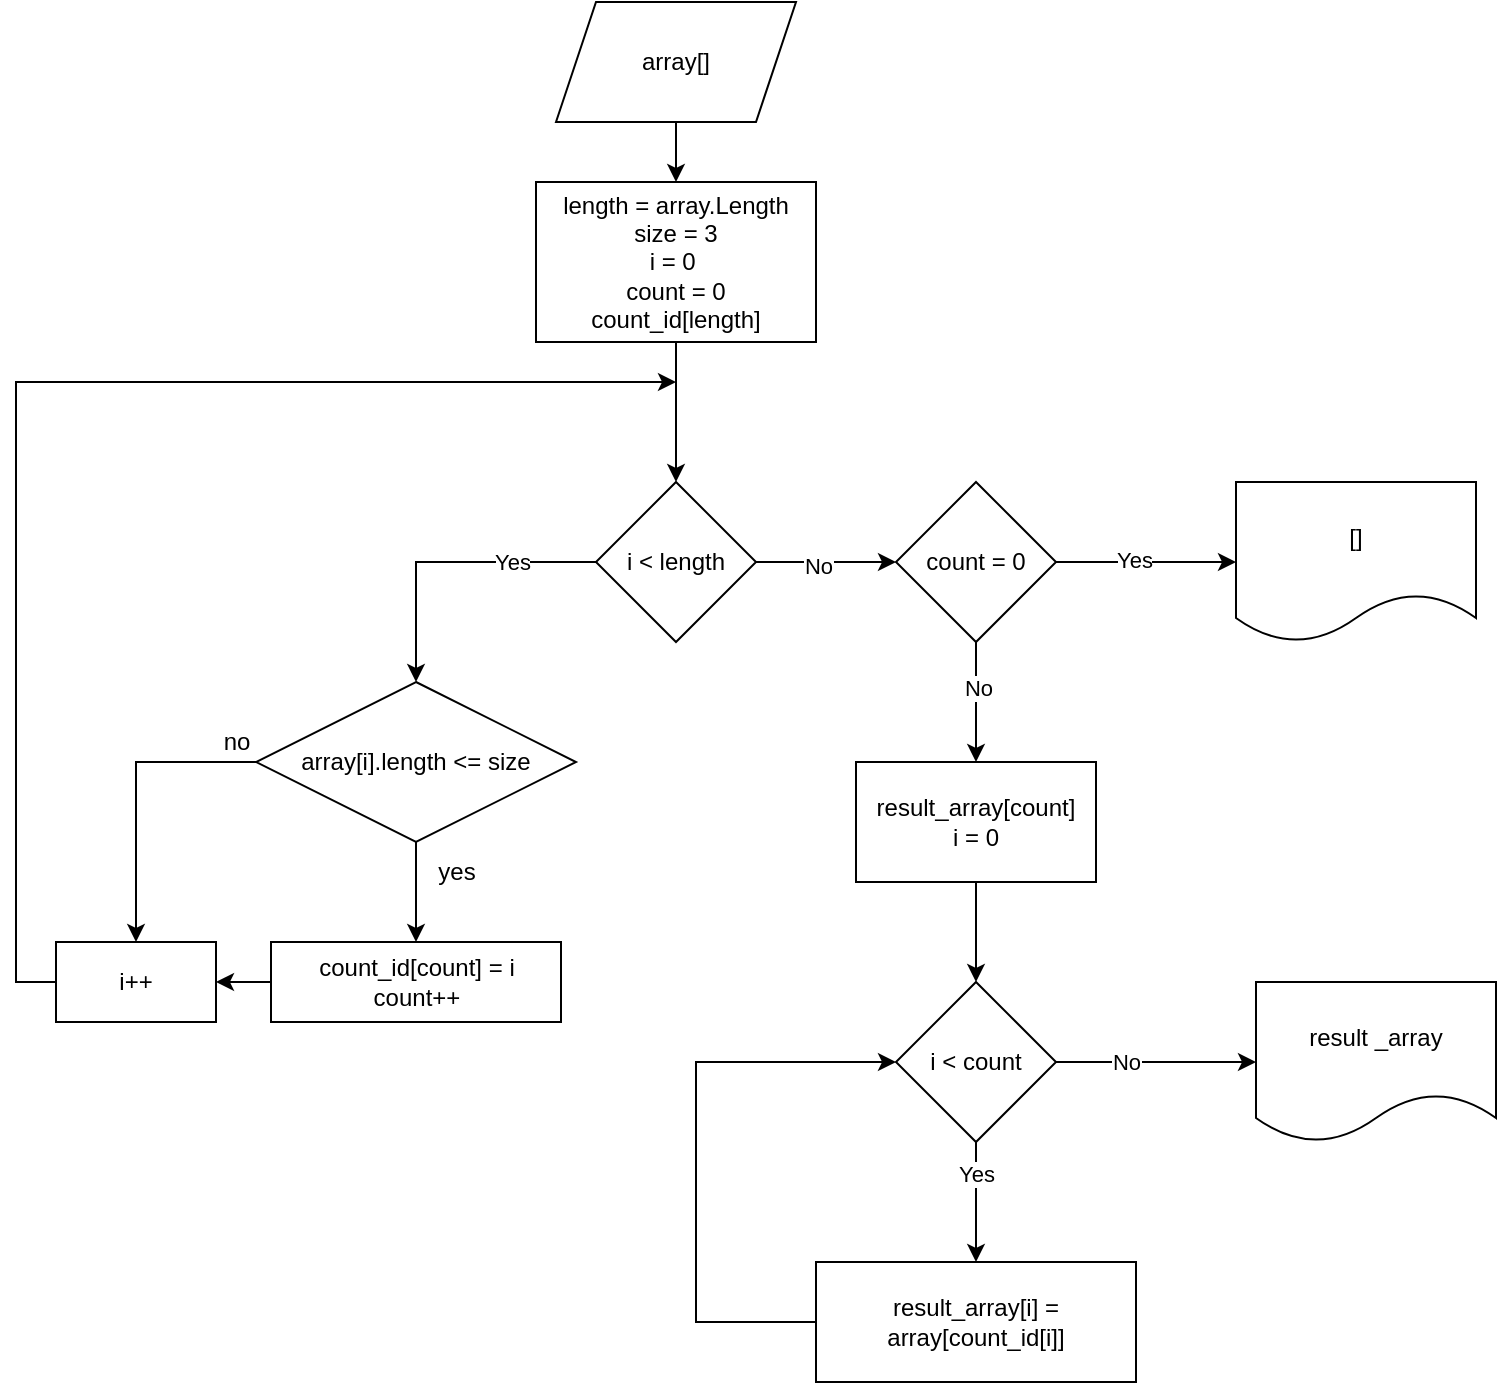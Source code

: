 <mxfile version="21.1.1" type="device">
  <diagram id="C5RBs43oDa-KdzZeNtuy" name="Page-1">
    <mxGraphModel dx="880" dy="412" grid="1" gridSize="10" guides="1" tooltips="1" connect="1" arrows="1" fold="1" page="1" pageScale="1" pageWidth="827" pageHeight="1169" math="0" shadow="0">
      <root>
        <mxCell id="WIyWlLk6GJQsqaUBKTNV-0" />
        <mxCell id="WIyWlLk6GJQsqaUBKTNV-1" parent="WIyWlLk6GJQsqaUBKTNV-0" />
        <mxCell id="zPVXZnuw8CtYa3LySB9f-2" style="edgeStyle=orthogonalEdgeStyle;rounded=0;orthogonalLoop=1;jettySize=auto;html=1;entryX=0.5;entryY=0;entryDx=0;entryDy=0;" parent="WIyWlLk6GJQsqaUBKTNV-1" target="zPVXZnuw8CtYa3LySB9f-1" edge="1">
          <mxGeometry relative="1" as="geometry">
            <mxPoint x="410" y="120" as="sourcePoint" />
            <Array as="points">
              <mxPoint x="410" y="100" />
              <mxPoint x="410" y="100" />
            </Array>
          </mxGeometry>
        </mxCell>
        <mxCell id="zPVXZnuw8CtYa3LySB9f-4" style="edgeStyle=orthogonalEdgeStyle;rounded=0;orthogonalLoop=1;jettySize=auto;html=1;entryX=0.5;entryY=0;entryDx=0;entryDy=0;" parent="WIyWlLk6GJQsqaUBKTNV-1" source="zPVXZnuw8CtYa3LySB9f-1" target="zPVXZnuw8CtYa3LySB9f-3" edge="1">
          <mxGeometry relative="1" as="geometry" />
        </mxCell>
        <mxCell id="zPVXZnuw8CtYa3LySB9f-1" value="length = array.Length&lt;br&gt;size = 3&lt;br&gt;i = 0&amp;nbsp;&lt;br&gt;count = 0&lt;br&gt;count_id[length]" style="rounded=0;whiteSpace=wrap;html=1;" parent="WIyWlLk6GJQsqaUBKTNV-1" vertex="1">
          <mxGeometry x="340" y="130" width="140" height="80" as="geometry" />
        </mxCell>
        <mxCell id="zPVXZnuw8CtYa3LySB9f-29" style="edgeStyle=orthogonalEdgeStyle;rounded=0;orthogonalLoop=1;jettySize=auto;html=1;exitX=1;exitY=0.5;exitDx=0;exitDy=0;entryX=0;entryY=0.5;entryDx=0;entryDy=0;" parent="WIyWlLk6GJQsqaUBKTNV-1" source="zPVXZnuw8CtYa3LySB9f-3" target="zPVXZnuw8CtYa3LySB9f-27" edge="1">
          <mxGeometry relative="1" as="geometry" />
        </mxCell>
        <mxCell id="-yg4Ramc9EevV9zB1kC_-4" value="No" style="edgeLabel;html=1;align=center;verticalAlign=middle;resizable=0;points=[];" vertex="1" connectable="0" parent="zPVXZnuw8CtYa3LySB9f-29">
          <mxGeometry x="-0.114" y="-2" relative="1" as="geometry">
            <mxPoint as="offset" />
          </mxGeometry>
        </mxCell>
        <mxCell id="-yg4Ramc9EevV9zB1kC_-3" style="edgeStyle=orthogonalEdgeStyle;rounded=0;orthogonalLoop=1;jettySize=auto;html=1;entryX=0.5;entryY=0;entryDx=0;entryDy=0;" edge="1" parent="WIyWlLk6GJQsqaUBKTNV-1" source="zPVXZnuw8CtYa3LySB9f-3" target="zPVXZnuw8CtYa3LySB9f-5">
          <mxGeometry relative="1" as="geometry">
            <mxPoint x="220" y="320" as="targetPoint" />
          </mxGeometry>
        </mxCell>
        <mxCell id="-yg4Ramc9EevV9zB1kC_-5" value="Yes" style="edgeLabel;html=1;align=center;verticalAlign=middle;resizable=0;points=[];" vertex="1" connectable="0" parent="-yg4Ramc9EevV9zB1kC_-3">
          <mxGeometry x="-0.433" relative="1" as="geometry">
            <mxPoint as="offset" />
          </mxGeometry>
        </mxCell>
        <mxCell id="zPVXZnuw8CtYa3LySB9f-3" value="i &amp;lt; length" style="rhombus;whiteSpace=wrap;html=1;" parent="WIyWlLk6GJQsqaUBKTNV-1" vertex="1">
          <mxGeometry x="370" y="280" width="80" height="80" as="geometry" />
        </mxCell>
        <mxCell id="zPVXZnuw8CtYa3LySB9f-9" style="edgeStyle=orthogonalEdgeStyle;rounded=0;orthogonalLoop=1;jettySize=auto;html=1;entryX=0.5;entryY=0;entryDx=0;entryDy=0;" parent="WIyWlLk6GJQsqaUBKTNV-1" source="zPVXZnuw8CtYa3LySB9f-5" target="zPVXZnuw8CtYa3LySB9f-8" edge="1">
          <mxGeometry relative="1" as="geometry" />
        </mxCell>
        <mxCell id="zPVXZnuw8CtYa3LySB9f-13" style="edgeStyle=orthogonalEdgeStyle;rounded=0;orthogonalLoop=1;jettySize=auto;html=1;" parent="WIyWlLk6GJQsqaUBKTNV-1" source="zPVXZnuw8CtYa3LySB9f-5" target="zPVXZnuw8CtYa3LySB9f-11" edge="1">
          <mxGeometry relative="1" as="geometry" />
        </mxCell>
        <mxCell id="zPVXZnuw8CtYa3LySB9f-5" value="array[i].length &amp;lt;= size" style="rhombus;whiteSpace=wrap;html=1;" parent="WIyWlLk6GJQsqaUBKTNV-1" vertex="1">
          <mxGeometry x="200" y="380" width="160" height="80" as="geometry" />
        </mxCell>
        <mxCell id="zPVXZnuw8CtYa3LySB9f-12" style="edgeStyle=orthogonalEdgeStyle;rounded=0;orthogonalLoop=1;jettySize=auto;html=1;entryX=1;entryY=0.5;entryDx=0;entryDy=0;" parent="WIyWlLk6GJQsqaUBKTNV-1" source="zPVXZnuw8CtYa3LySB9f-8" target="zPVXZnuw8CtYa3LySB9f-11" edge="1">
          <mxGeometry relative="1" as="geometry" />
        </mxCell>
        <mxCell id="zPVXZnuw8CtYa3LySB9f-8" value="count_id[count] = i&lt;br&gt;count++" style="rounded=0;whiteSpace=wrap;html=1;" parent="WIyWlLk6GJQsqaUBKTNV-1" vertex="1">
          <mxGeometry x="207.5" y="510" width="145" height="40" as="geometry" />
        </mxCell>
        <mxCell id="zPVXZnuw8CtYa3LySB9f-10" value="yes" style="text;html=1;align=center;verticalAlign=middle;resizable=0;points=[];autosize=1;strokeColor=none;fillColor=none;" parent="WIyWlLk6GJQsqaUBKTNV-1" vertex="1">
          <mxGeometry x="280" y="460" width="40" height="30" as="geometry" />
        </mxCell>
        <mxCell id="-yg4Ramc9EevV9zB1kC_-6" style="edgeStyle=orthogonalEdgeStyle;rounded=0;orthogonalLoop=1;jettySize=auto;html=1;" edge="1" parent="WIyWlLk6GJQsqaUBKTNV-1" source="zPVXZnuw8CtYa3LySB9f-11">
          <mxGeometry relative="1" as="geometry">
            <mxPoint x="410" y="230" as="targetPoint" />
            <Array as="points">
              <mxPoint x="80" y="530" />
              <mxPoint x="80" y="230" />
            </Array>
          </mxGeometry>
        </mxCell>
        <mxCell id="zPVXZnuw8CtYa3LySB9f-11" value="i++" style="rounded=0;whiteSpace=wrap;html=1;" parent="WIyWlLk6GJQsqaUBKTNV-1" vertex="1">
          <mxGeometry x="100" y="510" width="80" height="40" as="geometry" />
        </mxCell>
        <mxCell id="zPVXZnuw8CtYa3LySB9f-14" value="no" style="text;html=1;align=center;verticalAlign=middle;resizable=0;points=[];autosize=1;strokeColor=none;fillColor=none;" parent="WIyWlLk6GJQsqaUBKTNV-1" vertex="1">
          <mxGeometry x="170" y="395" width="40" height="30" as="geometry" />
        </mxCell>
        <mxCell id="zPVXZnuw8CtYa3LySB9f-20" style="edgeStyle=orthogonalEdgeStyle;rounded=0;orthogonalLoop=1;jettySize=auto;html=1;entryX=0.5;entryY=0;entryDx=0;entryDy=0;" parent="WIyWlLk6GJQsqaUBKTNV-1" source="zPVXZnuw8CtYa3LySB9f-16" target="zPVXZnuw8CtYa3LySB9f-19" edge="1">
          <mxGeometry relative="1" as="geometry" />
        </mxCell>
        <mxCell id="zPVXZnuw8CtYa3LySB9f-16" value="result_array[count]&lt;br&gt;i = 0" style="rounded=0;whiteSpace=wrap;html=1;" parent="WIyWlLk6GJQsqaUBKTNV-1" vertex="1">
          <mxGeometry x="500" y="420" width="120" height="60" as="geometry" />
        </mxCell>
        <mxCell id="-yg4Ramc9EevV9zB1kC_-18" style="edgeStyle=orthogonalEdgeStyle;rounded=0;orthogonalLoop=1;jettySize=auto;html=1;" edge="1" parent="WIyWlLk6GJQsqaUBKTNV-1" source="zPVXZnuw8CtYa3LySB9f-19" target="-yg4Ramc9EevV9zB1kC_-8">
          <mxGeometry relative="1" as="geometry" />
        </mxCell>
        <mxCell id="-yg4Ramc9EevV9zB1kC_-19" value="No" style="edgeLabel;html=1;align=center;verticalAlign=middle;resizable=0;points=[];" vertex="1" connectable="0" parent="-yg4Ramc9EevV9zB1kC_-18">
          <mxGeometry x="-0.314" y="-3" relative="1" as="geometry">
            <mxPoint y="-3" as="offset" />
          </mxGeometry>
        </mxCell>
        <mxCell id="zPVXZnuw8CtYa3LySB9f-19" value="i &amp;lt; count" style="rhombus;whiteSpace=wrap;html=1;" parent="WIyWlLk6GJQsqaUBKTNV-1" vertex="1">
          <mxGeometry x="520" y="530" width="80" height="80" as="geometry" />
        </mxCell>
        <mxCell id="zPVXZnuw8CtYa3LySB9f-30" style="edgeStyle=orthogonalEdgeStyle;rounded=0;orthogonalLoop=1;jettySize=auto;html=1;" parent="WIyWlLk6GJQsqaUBKTNV-1" source="zPVXZnuw8CtYa3LySB9f-27" target="zPVXZnuw8CtYa3LySB9f-16" edge="1">
          <mxGeometry relative="1" as="geometry" />
        </mxCell>
        <mxCell id="-yg4Ramc9EevV9zB1kC_-14" value="No" style="edgeLabel;html=1;align=center;verticalAlign=middle;resizable=0;points=[];" vertex="1" connectable="0" parent="zPVXZnuw8CtYa3LySB9f-30">
          <mxGeometry x="-0.233" y="1" relative="1" as="geometry">
            <mxPoint as="offset" />
          </mxGeometry>
        </mxCell>
        <mxCell id="-yg4Ramc9EevV9zB1kC_-12" style="edgeStyle=orthogonalEdgeStyle;rounded=0;orthogonalLoop=1;jettySize=auto;html=1;" edge="1" parent="WIyWlLk6GJQsqaUBKTNV-1" source="zPVXZnuw8CtYa3LySB9f-27" target="-yg4Ramc9EevV9zB1kC_-7">
          <mxGeometry relative="1" as="geometry" />
        </mxCell>
        <mxCell id="-yg4Ramc9EevV9zB1kC_-13" value="Yes" style="edgeLabel;html=1;align=center;verticalAlign=middle;resizable=0;points=[];" vertex="1" connectable="0" parent="-yg4Ramc9EevV9zB1kC_-12">
          <mxGeometry x="-0.133" y="1" relative="1" as="geometry">
            <mxPoint as="offset" />
          </mxGeometry>
        </mxCell>
        <mxCell id="zPVXZnuw8CtYa3LySB9f-27" value="count = 0" style="rhombus;whiteSpace=wrap;html=1;" parent="WIyWlLk6GJQsqaUBKTNV-1" vertex="1">
          <mxGeometry x="520" y="280" width="80" height="80" as="geometry" />
        </mxCell>
        <mxCell id="-yg4Ramc9EevV9zB1kC_-0" value="array[]" style="shape=parallelogram;perimeter=parallelogramPerimeter;whiteSpace=wrap;html=1;fixedSize=1;" vertex="1" parent="WIyWlLk6GJQsqaUBKTNV-1">
          <mxGeometry x="350" y="40" width="120" height="60" as="geometry" />
        </mxCell>
        <mxCell id="-yg4Ramc9EevV9zB1kC_-7" value="[]" style="shape=document;whiteSpace=wrap;html=1;boundedLbl=1;" vertex="1" parent="WIyWlLk6GJQsqaUBKTNV-1">
          <mxGeometry x="690" y="280" width="120" height="80" as="geometry" />
        </mxCell>
        <mxCell id="-yg4Ramc9EevV9zB1kC_-8" value="result _array" style="shape=document;whiteSpace=wrap;html=1;boundedLbl=1;" vertex="1" parent="WIyWlLk6GJQsqaUBKTNV-1">
          <mxGeometry x="700" y="530" width="120" height="80" as="geometry" />
        </mxCell>
        <mxCell id="-yg4Ramc9EevV9zB1kC_-15" value="" style="edgeStyle=orthogonalEdgeStyle;rounded=0;orthogonalLoop=1;jettySize=auto;html=1;entryX=0.5;entryY=0;entryDx=0;entryDy=0;" edge="1" parent="WIyWlLk6GJQsqaUBKTNV-1" source="zPVXZnuw8CtYa3LySB9f-19" target="zPVXZnuw8CtYa3LySB9f-21">
          <mxGeometry relative="1" as="geometry">
            <mxPoint x="560" y="740" as="targetPoint" />
            <mxPoint x="560" y="610" as="sourcePoint" />
          </mxGeometry>
        </mxCell>
        <mxCell id="-yg4Ramc9EevV9zB1kC_-16" value="Yes" style="edgeLabel;html=1;align=center;verticalAlign=middle;resizable=0;points=[];" vertex="1" connectable="0" parent="-yg4Ramc9EevV9zB1kC_-15">
          <mxGeometry x="-0.467" relative="1" as="geometry">
            <mxPoint as="offset" />
          </mxGeometry>
        </mxCell>
        <mxCell id="-yg4Ramc9EevV9zB1kC_-17" style="edgeStyle=orthogonalEdgeStyle;rounded=0;orthogonalLoop=1;jettySize=auto;html=1;entryX=0;entryY=0.5;entryDx=0;entryDy=0;" edge="1" parent="WIyWlLk6GJQsqaUBKTNV-1" source="zPVXZnuw8CtYa3LySB9f-21" target="zPVXZnuw8CtYa3LySB9f-19">
          <mxGeometry relative="1" as="geometry">
            <Array as="points">
              <mxPoint x="420" y="700" />
              <mxPoint x="420" y="570" />
            </Array>
          </mxGeometry>
        </mxCell>
        <mxCell id="zPVXZnuw8CtYa3LySB9f-21" value="result_array[i] = array[count_id[i]]" style="rounded=0;whiteSpace=wrap;html=1;" parent="WIyWlLk6GJQsqaUBKTNV-1" vertex="1">
          <mxGeometry x="480" y="670" width="160" height="60" as="geometry" />
        </mxCell>
      </root>
    </mxGraphModel>
  </diagram>
</mxfile>
